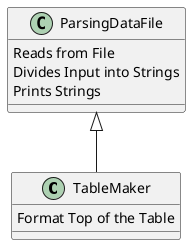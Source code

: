 @startuml
'https://plantuml.com/class-diagram

class TableMaker {
Format Top of the Table
}
class ParsingDataFile {
Reads from File
Divides Input into Strings
Prints Strings
}

ParsingDataFile <|-- TableMaker



@enduml